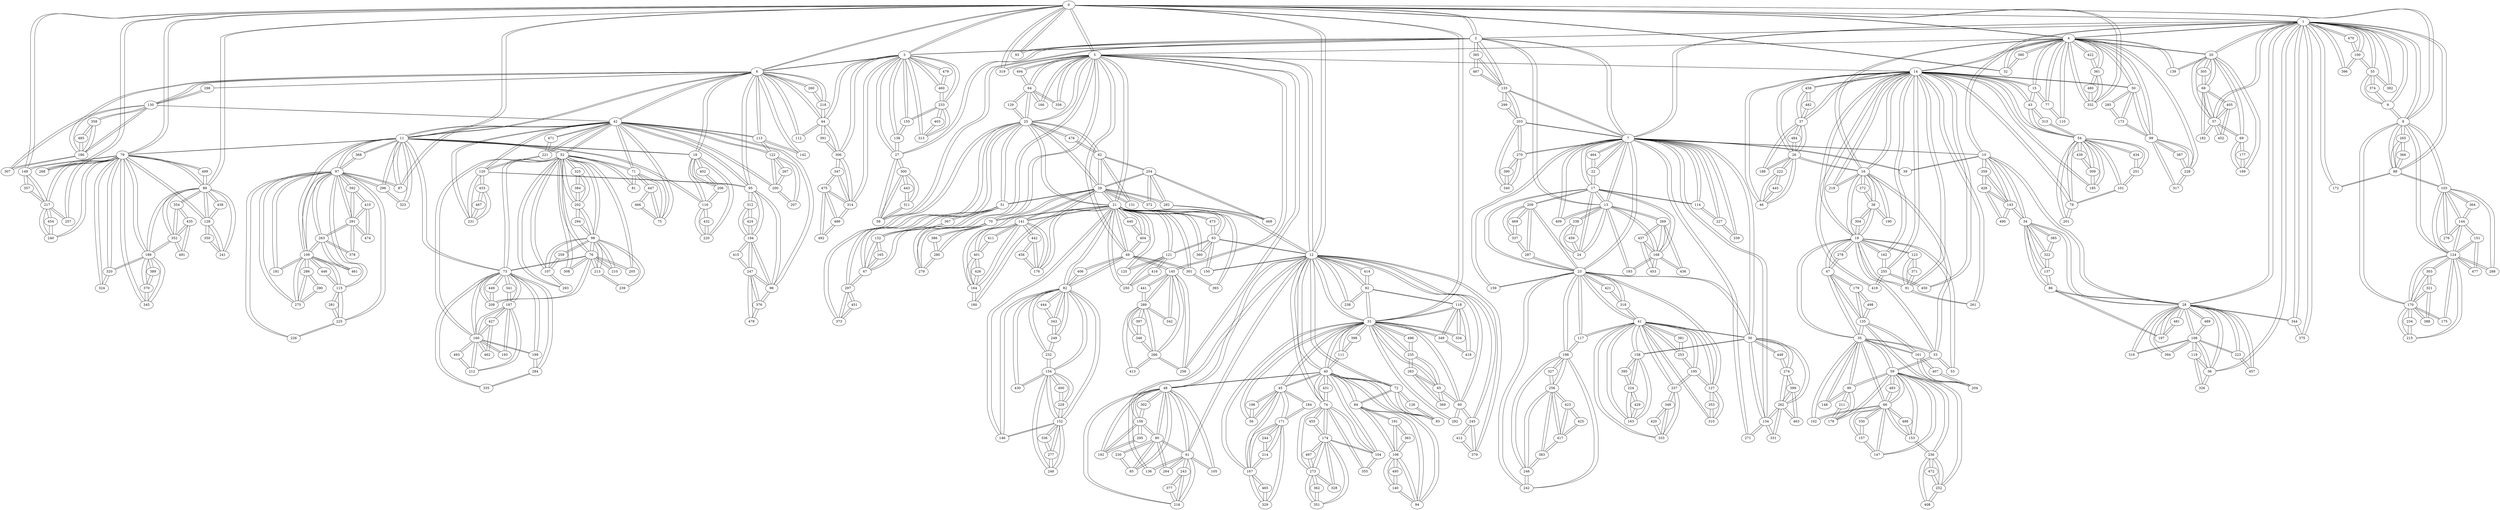 graph grafoPrueba {
0 -- 1
0 -- 2
0 -- 3
0 -- 4
0 -- 5
0 -- 6
0 -- 8
0 -- 11
0 -- 12
0 -- 31
0 -- 32
0 -- 79
0 -- 89
0 -- 93
0 -- 149
0 -- 268
0 -- 319
0 -- 332
1 -- 0
1 -- 2
1 -- 4
1 -- 7
1 -- 8
1 -- 9
1 -- 10
1 -- 20
1 -- 28
1 -- 36
1 -- 55
1 -- 57
1 -- 88
1 -- 100
1 -- 172
1 -- 344
1 -- 375
1 -- 382
1 -- 396
1 -- 470
2 -- 1
2 -- 0
2 -- 3
2 -- 7
2 -- 13
2 -- 27
2 -- 58
2 -- 93
2 -- 133
2 -- 365
3 -- 0
3 -- 2
3 -- 6
3 -- 27
3 -- 44
3 -- 138
3 -- 155
3 -- 233
3 -- 306
3 -- 313
3 -- 314
3 -- 460
3 -- 479
4 -- 1
4 -- 0
4 -- 5
4 -- 14
4 -- 15
4 -- 16
4 -- 20
4 -- 32
4 -- 50
4 -- 77
4 -- 99
4 -- 110
4 -- 139
4 -- 228
4 -- 332
4 -- 361
4 -- 380
4 -- 422
5 -- 0
5 -- 4
5 -- 12
5 -- 14
5 -- 21
5 -- 25
5 -- 49
5 -- 64
5 -- 70
5 -- 145
5 -- 166
5 -- 258
5 -- 279
5 -- 319
5 -- 356
5 -- 494
6 -- 3
6 -- 0
6 -- 11
6 -- 18
6 -- 42
6 -- 44
6 -- 95
6 -- 112
6 -- 113
6 -- 130
6 -- 142
6 -- 186
6 -- 218
6 -- 260
6 -- 298
7 -- 1
7 -- 2
7 -- 10
7 -- 13
7 -- 17
7 -- 22
7 -- 23
7 -- 30
7 -- 39
7 -- 114
7 -- 133
7 -- 134
7 -- 159
7 -- 203
7 -- 227
7 -- 270
7 -- 271
7 -- 339
7 -- 409
7 -- 464
8 -- 1
8 -- 0
8 -- 9
8 -- 88
8 -- 103
8 -- 124
8 -- 170
8 -- 265
9 -- 8
9 -- 1
9 -- 55
9 -- 374
10 -- 7
10 -- 1
10 -- 28
10 -- 34
10 -- 39
10 -- 143
10 -- 359
11 -- 6
11 -- 0
11 -- 18
11 -- 42
11 -- 52
11 -- 73
11 -- 79
11 -- 87
11 -- 97
11 -- 109
11 -- 116
11 -- 296
11 -- 323
11 -- 368
12 -- 5
12 -- 0
12 -- 21
12 -- 31
12 -- 40
12 -- 48
12 -- 60
12 -- 61
12 -- 63
12 -- 72
12 -- 74
12 -- 92
12 -- 136
12 -- 150
12 -- 238
12 -- 245
12 -- 379
12 -- 414
13 -- 2
13 -- 7
13 -- 17
13 -- 24
13 -- 168
13 -- 183
13 -- 269
13 -- 338
13 -- 409
14 -- 5
14 -- 4
14 -- 15
14 -- 16
14 -- 19
14 -- 26
14 -- 37
14 -- 43
14 -- 46
14 -- 50
14 -- 54
14 -- 78
14 -- 91
14 -- 162
14 -- 185
14 -- 219
14 -- 255
14 -- 261
14 -- 419
14 -- 450
14 -- 458
15 -- 14
15 -- 4
15 -- 43
15 -- 77
16 -- 4
16 -- 14
16 -- 19
16 -- 26
16 -- 33
16 -- 38
16 -- 190
16 -- 219
16 -- 272
17 -- 13
17 -- 7
17 -- 22
17 -- 23
17 -- 24
17 -- 114
17 -- 168
17 -- 209
18 -- 6
18 -- 11
18 -- 116
18 -- 206
18 -- 220
18 -- 402
19 -- 14
19 -- 16
19 -- 33
19 -- 35
19 -- 38
19 -- 47
19 -- 53
19 -- 91
19 -- 123
19 -- 162
19 -- 278
19 -- 304
20 -- 4
20 -- 1
20 -- 57
20 -- 68
20 -- 69
20 -- 139
20 -- 169
20 -- 305
21 -- 12
21 -- 5
21 -- 25
21 -- 29
21 -- 49
21 -- 63
21 -- 70
21 -- 82
21 -- 121
21 -- 125
21 -- 141
21 -- 146
21 -- 176
21 -- 250
21 -- 301
21 -- 360
21 -- 393
21 -- 404
21 -- 440
21 -- 473
22 -- 17
22 -- 7
22 -- 464
23 -- 17
23 -- 7
23 -- 30
23 -- 41
23 -- 117
23 -- 127
23 -- 159
23 -- 198
23 -- 209
23 -- 242
23 -- 287
23 -- 318
23 -- 421
24 -- 17
24 -- 13
24 -- 338
24 -- 459
25 -- 5
25 -- 21
25 -- 29
25 -- 51
25 -- 62
25 -- 64
25 -- 67
25 -- 129
25 -- 297
25 -- 373
25 -- 476
26 -- 16
26 -- 14
26 -- 37
26 -- 46
26 -- 188
26 -- 222
26 -- 484
27 -- 3
27 -- 2
27 -- 58
27 -- 138
27 -- 300
28 -- 10
28 -- 1
28 -- 34
28 -- 36
28 -- 86
28 -- 108
28 -- 197
28 -- 223
28 -- 316
28 -- 344
28 -- 394
28 -- 457
28 -- 481
28 -- 489
29 -- 21
29 -- 25
29 -- 51
29 -- 62
29 -- 131
29 -- 141
29 -- 164
29 -- 180
29 -- 254
29 -- 282
29 -- 372
30 -- 23
30 -- 7
30 -- 41
30 -- 134
30 -- 158
30 -- 262
30 -- 274
30 -- 448
31 -- 12
31 -- 0
31 -- 40
31 -- 45
31 -- 56
31 -- 60
31 -- 65
31 -- 92
31 -- 111
31 -- 118
31 -- 167
31 -- 235
31 -- 292
31 -- 334
31 -- 349
31 -- 398
31 -- 496
32 -- 0
32 -- 4
32 -- 380
33 -- 19
33 -- 16
33 -- 35
33 -- 53
33 -- 59
34 -- 10
34 -- 28
34 -- 86
34 -- 137
34 -- 143
34 -- 322
34 -- 385
35 -- 33
35 -- 19
35 -- 47
35 -- 59
35 -- 66
35 -- 90
35 -- 102
35 -- 135
35 -- 148
35 -- 161
36 -- 1
36 -- 28
36 -- 108
36 -- 119
36 -- 326
37 -- 14
37 -- 26
37 -- 188
37 -- 458
37 -- 482
37 -- 484
38 -- 19
38 -- 16
38 -- 190
38 -- 272
38 -- 304
39 -- 10
39 -- 7
40 -- 12
40 -- 31
40 -- 45
40 -- 48
40 -- 72
40 -- 74
40 -- 83
40 -- 84
40 -- 94
40 -- 104
40 -- 111
40 -- 431
41 -- 30
41 -- 23
41 -- 117
41 -- 127
41 -- 158
41 -- 163
41 -- 195
41 -- 237
41 -- 253
41 -- 310
41 -- 318
41 -- 333
41 -- 381
42 -- 11
42 -- 6
42 -- 52
42 -- 71
42 -- 75
42 -- 87
42 -- 95
42 -- 96
42 -- 113
42 -- 120
42 -- 122
42 -- 130
42 -- 200
42 -- 221
42 -- 231
42 -- 471
43 -- 15
43 -- 14
43 -- 54
43 -- 315
44 -- 6
44 -- 3
44 -- 112
44 -- 218
44 -- 306
44 -- 391
45 -- 40
45 -- 31
45 -- 56
45 -- 167
45 -- 171
45 -- 184
45 -- 196
46 -- 26
46 -- 14
46 -- 222
46 -- 445
47 -- 35
47 -- 19
47 -- 135
47 -- 179
47 -- 278
48 -- 40
48 -- 12
48 -- 61
48 -- 80
48 -- 85
48 -- 105
48 -- 156
48 -- 192
48 -- 216
48 -- 302
49 -- 21
49 -- 5
49 -- 82
49 -- 145
49 -- 301
49 -- 404
49 -- 406
50 -- 14
50 -- 4
50 -- 99
50 -- 173
50 -- 285
51 -- 29
51 -- 25
51 -- 67
51 -- 132
51 -- 367
52 -- 42
52 -- 11
52 -- 71
52 -- 73
52 -- 76
52 -- 81
52 -- 98
52 -- 107
52 -- 160
52 -- 202
52 -- 205
52 -- 293
52 -- 308
52 -- 325
53 -- 33
53 -- 19
54 -- 43
54 -- 14
54 -- 78
54 -- 101
54 -- 185
54 -- 201
54 -- 251
54 -- 309
54 -- 315
54 -- 434
54 -- 439
55 -- 9
55 -- 1
55 -- 100
55 -- 374
55 -- 382
56 -- 45
56 -- 31
56 -- 196
57 -- 20
57 -- 1
57 -- 68
57 -- 69
57 -- 182
57 -- 405
57 -- 452
58 -- 27
58 -- 2
58 -- 300
58 -- 311
59 -- 35
59 -- 33
59 -- 66
59 -- 90
59 -- 147
59 -- 153
59 -- 178
59 -- 236
59 -- 252
59 -- 483
60 -- 31
60 -- 12
60 -- 65
60 -- 245
60 -- 292
61 -- 48
61 -- 12
61 -- 80
61 -- 105
61 -- 136
61 -- 216
61 -- 243
61 -- 264
62 -- 29
62 -- 25
62 -- 131
62 -- 254
62 -- 476
63 -- 21
63 -- 12
63 -- 121
63 -- 150
63 -- 360
63 -- 473
64 -- 5
64 -- 25
64 -- 129
64 -- 166
64 -- 356
64 -- 494
65 -- 31
65 -- 60
65 -- 235
65 -- 283
65 -- 369
66 -- 59
66 -- 35
66 -- 102
66 -- 147
66 -- 153
66 -- 157
66 -- 330
66 -- 483
66 -- 488
67 -- 25
67 -- 51
67 -- 132
67 -- 165
67 -- 297
68 -- 57
68 -- 20
68 -- 182
68 -- 305
68 -- 405
69 -- 20
69 -- 57
69 -- 169
69 -- 177
70 -- 21
70 -- 5
70 -- 279
70 -- 280
70 -- 386
71 -- 52
71 -- 42
71 -- 75
71 -- 81
71 -- 447
72 -- 40
72 -- 12
72 -- 83
72 -- 84
72 -- 126
73 -- 11
73 -- 52
73 -- 76
73 -- 160
73 -- 187
73 -- 199
73 -- 208
73 -- 284
73 -- 335
73 -- 341
73 -- 449
74 -- 12
74 -- 40
74 -- 104
74 -- 174
74 -- 273
74 -- 355
74 -- 431
74 -- 455
75 -- 71
75 -- 42
75 -- 447
75 -- 466
76 -- 73
76 -- 52
76 -- 98
76 -- 205
76 -- 208
76 -- 210
76 -- 213
76 -- 308
77 -- 4
77 -- 15
77 -- 110
78 -- 14
78 -- 54
78 -- 101
78 -- 201
79 -- 0
79 -- 11
79 -- 89
79 -- 128
79 -- 149
79 -- 189
79 -- 217
79 -- 240
79 -- 257
79 -- 268
79 -- 320
79 -- 324
79 -- 345
79 -- 499
80 -- 61
80 -- 48
80 -- 85
80 -- 156
80 -- 230
80 -- 264
81 -- 52
81 -- 71
82 -- 21
82 -- 49
82 -- 146
82 -- 152
82 -- 154
82 -- 232
82 -- 249
82 -- 343
82 -- 406
82 -- 430
82 -- 444
83 -- 72
83 -- 40
83 -- 126
84 -- 72
84 -- 40
84 -- 94
84 -- 106
84 -- 191
85 -- 80
85 -- 48
85 -- 230
86 -- 28
86 -- 34
86 -- 137
86 -- 197
87 -- 42
87 -- 11
87 -- 97
88 -- 8
88 -- 1
88 -- 103
88 -- 172
88 -- 265
88 -- 366
89 -- 79
89 -- 0
89 -- 128
89 -- 189
89 -- 241
89 -- 352
89 -- 354
89 -- 438
89 -- 499
90 -- 59
90 -- 35
90 -- 148
90 -- 178
90 -- 211
91 -- 19
91 -- 14
91 -- 123
91 -- 261
91 -- 371
92 -- 12
92 -- 31
92 -- 118
92 -- 238
92 -- 414
93 -- 2
93 -- 0
94 -- 84
94 -- 40
94 -- 106
94 -- 140
95 -- 6
95 -- 42
95 -- 96
95 -- 120
95 -- 194
95 -- 312
96 -- 95
96 -- 42
96 -- 194
96 -- 247
96 -- 376
97 -- 87
97 -- 11
97 -- 109
97 -- 115
97 -- 181
97 -- 225
97 -- 226
97 -- 263
97 -- 275
97 -- 291
97 -- 296
97 -- 368
97 -- 392
98 -- 76
98 -- 52
98 -- 107
98 -- 202
98 -- 210
98 -- 213
98 -- 239
98 -- 259
98 -- 294
99 -- 50
99 -- 4
99 -- 173
99 -- 228
99 -- 317
99 -- 387
100 -- 55
100 -- 1
100 -- 396
100 -- 470
101 -- 78
101 -- 54
101 -- 251
102 -- 66
102 -- 35
103 -- 8
103 -- 88
103 -- 124
103 -- 144
103 -- 276
103 -- 288
103 -- 364
104 -- 74
104 -- 40
104 -- 174
104 -- 355
105 -- 61
105 -- 48
106 -- 94
106 -- 84
106 -- 140
106 -- 191
106 -- 363
106 -- 495
107 -- 98
107 -- 52
107 -- 259
107 -- 293
108 -- 36
108 -- 28
108 -- 119
108 -- 223
108 -- 316
108 -- 394
108 -- 489
109 -- 97
109 -- 11
109 -- 115
109 -- 181
109 -- 263
109 -- 275
109 -- 286
109 -- 446
109 -- 461
110 -- 77
110 -- 4
111 -- 31
111 -- 40
111 -- 398
112 -- 44
112 -- 6
113 -- 42
113 -- 6
113 -- 122
113 -- 142
114 -- 7
114 -- 17
114 -- 227
115 -- 109
115 -- 97
115 -- 225
115 -- 281
115 -- 446
116 -- 18
116 -- 11
116 -- 206
116 -- 220
116 -- 432
117 -- 41
117 -- 23
117 -- 198
118 -- 31
118 -- 92
118 -- 334
118 -- 349
118 -- 418
119 -- 36
119 -- 108
119 -- 326
120 -- 95
120 -- 42
120 -- 221
120 -- 231
120 -- 433
121 -- 63
121 -- 21
121 -- 125
121 -- 250
121 -- 416
122 -- 113
122 -- 42
122 -- 200
122 -- 207
122 -- 267
123 -- 91
123 -- 19
123 -- 371
124 -- 8
124 -- 103
124 -- 144
124 -- 151
124 -- 170
124 -- 175
124 -- 215
124 -- 288
124 -- 303
124 -- 477
125 -- 121
125 -- 21
126 -- 83
126 -- 72
127 -- 23
127 -- 41
127 -- 195
127 -- 310
127 -- 353
128 -- 89
128 -- 79
128 -- 241
128 -- 350
128 -- 438
129 -- 64
129 -- 25
130 -- 6
130 -- 42
130 -- 186
130 -- 298
130 -- 307
130 -- 358
131 -- 62
131 -- 29
132 -- 51
132 -- 67
132 -- 165
132 -- 367
133 -- 2
133 -- 7
133 -- 203
133 -- 299
133 -- 365
133 -- 487
134 -- 30
134 -- 7
134 -- 262
134 -- 271
134 -- 331
135 -- 35
135 -- 47
135 -- 161
135 -- 179
135 -- 204
135 -- 498
136 -- 61
136 -- 12
137 -- 34
137 -- 86
137 -- 322
138 -- 27
138 -- 3
138 -- 155
139 -- 20
139 -- 4
140 -- 106
140 -- 94
140 -- 495
141 -- 29
141 -- 21
141 -- 164
141 -- 176
141 -- 401
141 -- 411
141 -- 442
142 -- 113
142 -- 6
143 -- 34
143 -- 10
143 -- 359
143 -- 428
143 -- 490
144 -- 124
144 -- 103
144 -- 151
144 -- 276
144 -- 364
145 -- 5
145 -- 49
145 -- 258
145 -- 266
145 -- 289
145 -- 342
145 -- 441
146 -- 82
146 -- 21
146 -- 152
147 -- 66
147 -- 59
147 -- 157
148 -- 90
148 -- 35
149 -- 79
149 -- 0
149 -- 217
149 -- 357
150 -- 12
150 -- 63
151 -- 124
151 -- 144
151 -- 477
152 -- 146
152 -- 82
152 -- 154
152 -- 229
152 -- 248
152 -- 277
152 -- 336
153 -- 66
153 -- 59
153 -- 236
153 -- 488
154 -- 82
154 -- 152
154 -- 229
154 -- 232
154 -- 248
154 -- 400
154 -- 430
155 -- 138
155 -- 3
155 -- 233
156 -- 48
156 -- 80
156 -- 192
156 -- 295
156 -- 302
157 -- 147
157 -- 66
157 -- 330
158 -- 41
158 -- 30
158 -- 163
158 -- 224
158 -- 395
159 -- 23
159 -- 7
160 -- 73
160 -- 52
160 -- 187
160 -- 193
160 -- 199
160 -- 212
160 -- 427
160 -- 462
160 -- 493
161 -- 135
161 -- 35
161 -- 204
161 -- 407
162 -- 14
162 -- 19
162 -- 255
163 -- 158
163 -- 41
163 -- 224
163 -- 429
164 -- 141
164 -- 29
164 -- 180
164 -- 401
164 -- 426
165 -- 67
165 -- 132
166 -- 64
166 -- 5
167 -- 45
167 -- 31
167 -- 171
167 -- 214
167 -- 329
167 -- 465
168 -- 13
168 -- 17
168 -- 183
168 -- 269
168 -- 436
168 -- 437
168 -- 453
169 -- 69
169 -- 20
169 -- 177
170 -- 124
170 -- 8
170 -- 175
170 -- 215
170 -- 234
170 -- 303
170 -- 321
170 -- 388
171 -- 167
171 -- 45
171 -- 184
171 -- 214
171 -- 244
171 -- 329
172 -- 88
172 -- 1
173 -- 99
173 -- 50
173 -- 285
174 -- 74
174 -- 104
174 -- 273
174 -- 328
174 -- 351
174 -- 455
174 -- 497
175 -- 124
175 -- 170
176 -- 141
176 -- 21
176 -- 442
176 -- 456
177 -- 69
177 -- 169
178 -- 90
178 -- 59
178 -- 211
179 -- 135
179 -- 47
179 -- 498
180 -- 164
180 -- 29
181 -- 109
181 -- 97
182 -- 68
182 -- 57
183 -- 168
183 -- 13
184 -- 171
184 -- 45
185 -- 54
185 -- 14
185 -- 309
186 -- 130
186 -- 6
186 -- 307
186 -- 358
186 -- 485
187 -- 160
187 -- 73
187 -- 193
187 -- 212
187 -- 341
187 -- 427
188 -- 37
188 -- 26
189 -- 89
189 -- 79
189 -- 320
189 -- 345
189 -- 352
189 -- 370
189 -- 389
190 -- 38
190 -- 16
191 -- 84
191 -- 106
191 -- 363
192 -- 156
192 -- 48
192 -- 295
193 -- 187
193 -- 160
194 -- 96
194 -- 95
194 -- 247
194 -- 312
194 -- 415
194 -- 424
195 -- 127
195 -- 41
195 -- 237
195 -- 253
196 -- 45
196 -- 56
197 -- 86
197 -- 28
197 -- 481
198 -- 117
198 -- 23
198 -- 242
198 -- 246
198 -- 256
198 -- 327
199 -- 160
199 -- 73
199 -- 284
200 -- 122
200 -- 42
200 -- 207
200 -- 267
201 -- 54
201 -- 78
202 -- 98
202 -- 52
202 -- 294
202 -- 325
202 -- 384
203 -- 133
203 -- 7
203 -- 270
203 -- 299
203 -- 340
204 -- 161
204 -- 135
204 -- 407
205 -- 76
205 -- 52
206 -- 18
206 -- 116
206 -- 402
207 -- 200
207 -- 122
208 -- 76
208 -- 73
208 -- 449
209 -- 17
209 -- 23
209 -- 287
209 -- 337
209 -- 469
210 -- 98
210 -- 76
211 -- 90
211 -- 178
212 -- 187
212 -- 160
212 -- 493
213 -- 98
213 -- 76
213 -- 239
214 -- 171
214 -- 167
214 -- 244
215 -- 124
215 -- 170
215 -- 234
216 -- 61
216 -- 48
216 -- 243
216 -- 377
217 -- 149
217 -- 79
217 -- 240
217 -- 257
217 -- 357
217 -- 454
218 -- 44
218 -- 6
218 -- 260
219 -- 16
219 -- 14
220 -- 116
220 -- 18
220 -- 432
221 -- 120
221 -- 42
221 -- 471
222 -- 46
222 -- 26
222 -- 445
223 -- 108
223 -- 28
223 -- 457
224 -- 163
224 -- 158
224 -- 395
224 -- 429
225 -- 115
225 -- 97
225 -- 226
225 -- 281
226 -- 225
226 -- 97
227 -- 114
227 -- 7
227 -- 339
228 -- 99
228 -- 4
228 -- 317
228 -- 387
229 -- 154
229 -- 152
229 -- 400
230 -- 80
230 -- 85
231 -- 120
231 -- 42
231 -- 433
231 -- 467
232 -- 154
232 -- 82
232 -- 249
233 -- 155
233 -- 3
233 -- 313
233 -- 403
233 -- 460
234 -- 170
234 -- 215
235 -- 65
235 -- 31
235 -- 283
235 -- 496
236 -- 153
236 -- 59
236 -- 252
236 -- 408
236 -- 472
237 -- 195
237 -- 41
237 -- 333
237 -- 348
238 -- 92
238 -- 12
239 -- 213
239 -- 98
240 -- 79
240 -- 217
240 -- 454
241 -- 128
241 -- 89
241 -- 350
242 -- 198
242 -- 23
242 -- 246
243 -- 216
243 -- 61
243 -- 377
244 -- 171
244 -- 214
245 -- 60
245 -- 12
245 -- 379
245 -- 412
246 -- 242
246 -- 198
246 -- 256
246 -- 383
247 -- 96
247 -- 194
247 -- 376
247 -- 415
247 -- 478
248 -- 152
248 -- 154
248 -- 277
249 -- 232
249 -- 82
249 -- 343
250 -- 121
250 -- 21
250 -- 416
251 -- 101
251 -- 54
251 -- 434
252 -- 236
252 -- 59
252 -- 408
252 -- 472
253 -- 195
253 -- 41
253 -- 381
254 -- 62
254 -- 29
254 -- 282
254 -- 372
254 -- 468
255 -- 162
255 -- 14
255 -- 419
255 -- 450
256 -- 246
256 -- 198
256 -- 327
256 -- 383
256 -- 417
256 -- 423
257 -- 217
257 -- 79
258 -- 145
258 -- 5
258 -- 266
259 -- 107
259 -- 98
260 -- 218
260 -- 6
261 -- 91
261 -- 14
262 -- 134
262 -- 30
262 -- 274
262 -- 331
262 -- 399
262 -- 463
263 -- 97
263 -- 109
263 -- 291
263 -- 378
263 -- 461
264 -- 80
264 -- 61
265 -- 88
265 -- 8
265 -- 366
266 -- 258
266 -- 145
266 -- 289
266 -- 346
266 -- 413
267 -- 200
267 -- 122
268 -- 79
268 -- 0
269 -- 168
269 -- 13
269 -- 436
269 -- 437
270 -- 203
270 -- 7
270 -- 340
270 -- 390
271 -- 134
271 -- 7
272 -- 38
272 -- 16
273 -- 174
273 -- 74
273 -- 328
273 -- 351
273 -- 362
273 -- 497
274 -- 30
274 -- 262
274 -- 399
274 -- 448
275 -- 109
275 -- 97
275 -- 286
275 -- 290
276 -- 103
276 -- 144
277 -- 248
277 -- 152
277 -- 336
278 -- 47
278 -- 19
279 -- 70
279 -- 5
279 -- 280
280 -- 279
280 -- 70
280 -- 386
281 -- 115
281 -- 225
282 -- 254
282 -- 29
282 -- 468
283 -- 235
283 -- 65
283 -- 369
284 -- 199
284 -- 73
284 -- 335
285 -- 173
285 -- 50
286 -- 275
286 -- 109
286 -- 290
287 -- 209
287 -- 23
287 -- 337
288 -- 124
288 -- 103
289 -- 266
289 -- 145
289 -- 342
289 -- 346
289 -- 397
289 -- 413
289 -- 441
290 -- 286
290 -- 275
291 -- 263
291 -- 97
291 -- 378
291 -- 392
291 -- 410
291 -- 474
292 -- 60
292 -- 31
293 -- 107
293 -- 52
294 -- 202
294 -- 98
295 -- 192
295 -- 156
296 -- 97
296 -- 11
296 -- 323
297 -- 67
297 -- 25
297 -- 373
297 -- 451
298 -- 130
298 -- 6
299 -- 203
299 -- 133
300 -- 58
300 -- 27
300 -- 311
300 -- 443
301 -- 49
301 -- 21
301 -- 393
302 -- 48
302 -- 156
303 -- 124
303 -- 170
303 -- 321
304 -- 38
304 -- 19
305 -- 68
305 -- 20
306 -- 3
306 -- 44
306 -- 314
306 -- 347
306 -- 391
307 -- 186
307 -- 130
308 -- 76
308 -- 52
309 -- 185
309 -- 54
309 -- 439
310 -- 127
310 -- 41
310 -- 353
311 -- 58
311 -- 300
311 -- 443
312 -- 194
312 -- 95
312 -- 424
313 -- 233
313 -- 3
313 -- 403
314 -- 306
314 -- 3
314 -- 347
314 -- 475
314 -- 486
315 -- 43
315 -- 54
316 -- 28
316 -- 108
317 -- 228
317 -- 99
318 -- 41
318 -- 23
318 -- 421
319 -- 5
319 -- 0
320 -- 79
320 -- 189
320 -- 324
321 -- 303
321 -- 170
321 -- 388
322 -- 137
322 -- 34
322 -- 385
323 -- 296
323 -- 11
324 -- 320
324 -- 79
325 -- 202
325 -- 52
325 -- 384
326 -- 36
326 -- 119
327 -- 256
327 -- 198
328 -- 273
328 -- 174
329 -- 167
329 -- 171
329 -- 465
330 -- 157
330 -- 66
331 -- 262
331 -- 134
332 -- 4
332 -- 0
332 -- 361
332 -- 480
333 -- 237
333 -- 41
333 -- 348
333 -- 420
334 -- 31
334 -- 118
335 -- 284
335 -- 73
336 -- 277
336 -- 152
337 -- 287
337 -- 209
337 -- 469
338 -- 24
338 -- 13
338 -- 459
339 -- 227
339 -- 7
340 -- 270
340 -- 203
340 -- 390
341 -- 187
341 -- 73
342 -- 145
342 -- 289
343 -- 249
343 -- 82
343 -- 444
344 -- 28
344 -- 1
344 -- 375
345 -- 189
345 -- 79
345 -- 370
346 -- 289
346 -- 266
346 -- 397
347 -- 314
347 -- 306
347 -- 475
348 -- 333
348 -- 237
348 -- 420
349 -- 118
349 -- 31
349 -- 418
350 -- 241
350 -- 128
351 -- 174
351 -- 273
351 -- 362
352 -- 89
352 -- 189
352 -- 354
352 -- 435
352 -- 491
353 -- 310
353 -- 127
354 -- 352
354 -- 89
354 -- 435
355 -- 74
355 -- 104
356 -- 64
356 -- 5
357 -- 149
357 -- 217
358 -- 130
358 -- 186
358 -- 485
359 -- 143
359 -- 10
359 -- 428
360 -- 21
360 -- 63
361 -- 332
361 -- 4
361 -- 422
361 -- 480
362 -- 273
362 -- 351
363 -- 106
363 -- 191
364 -- 103
364 -- 144
365 -- 133
365 -- 2
365 -- 487
366 -- 88
366 -- 265
367 -- 51
367 -- 132
368 -- 11
368 -- 97
369 -- 283
369 -- 65
370 -- 345
370 -- 189
370 -- 389
371 -- 123
371 -- 91
372 -- 254
372 -- 29
373 -- 297
373 -- 25
373 -- 451
374 -- 55
374 -- 9
375 -- 344
375 -- 1
376 -- 96
376 -- 247
376 -- 478
377 -- 243
377 -- 216
378 -- 291
378 -- 263
379 -- 245
379 -- 12
379 -- 412
380 -- 32
380 -- 4
381 -- 253
381 -- 41
382 -- 55
382 -- 1
383 -- 256
383 -- 246
383 -- 417
384 -- 325
384 -- 202
385 -- 322
385 -- 34
386 -- 280
386 -- 70
387 -- 228
387 -- 99
388 -- 321
388 -- 170
389 -- 189
389 -- 370
390 -- 340
390 -- 270
391 -- 306
391 -- 44
392 -- 291
392 -- 97
392 -- 410
393 -- 301
393 -- 21
394 -- 28
394 -- 108
395 -- 224
395 -- 158
396 -- 100
396 -- 1
397 -- 289
397 -- 346
398 -- 31
398 -- 111
399 -- 262
399 -- 274
399 -- 463
400 -- 229
400 -- 154
401 -- 141
401 -- 164
401 -- 411
401 -- 426
402 -- 18
402 -- 206
403 -- 313
403 -- 233
404 -- 49
404 -- 21
404 -- 440
405 -- 68
405 -- 57
405 -- 452
406 -- 49
406 -- 82
407 -- 204
407 -- 161
408 -- 236
408 -- 252
409 -- 13
409 -- 7
410 -- 291
410 -- 392
410 -- 474
411 -- 141
411 -- 401
412 -- 245
412 -- 379
413 -- 266
413 -- 289
414 -- 92
414 -- 12
415 -- 194
415 -- 247
416 -- 121
416 -- 250
417 -- 383
417 -- 256
417 -- 423
417 -- 425
418 -- 118
418 -- 349
419 -- 255
419 -- 14
420 -- 348
420 -- 333
421 -- 318
421 -- 23
422 -- 4
422 -- 361
423 -- 417
423 -- 256
423 -- 425
424 -- 194
424 -- 312
425 -- 423
425 -- 417
426 -- 401
426 -- 164
427 -- 187
427 -- 160
427 -- 462
428 -- 359
428 -- 143
428 -- 490
429 -- 224
429 -- 163
430 -- 154
430 -- 82
431 -- 74
431 -- 40
432 -- 220
432 -- 116
433 -- 231
433 -- 120
433 -- 467
434 -- 251
434 -- 54
435 -- 354
435 -- 352
435 -- 491
436 -- 269
436 -- 168
437 -- 168
437 -- 269
437 -- 453
438 -- 128
438 -- 89
439 -- 309
439 -- 54
440 -- 404
440 -- 21
441 -- 145
441 -- 289
442 -- 176
442 -- 141
442 -- 456
443 -- 311
443 -- 300
444 -- 343
444 -- 82
445 -- 222
445 -- 46
446 -- 109
446 -- 115
447 -- 75
447 -- 71
447 -- 466
448 -- 274
448 -- 30
449 -- 208
449 -- 73
450 -- 255
450 -- 14
451 -- 373
451 -- 297
452 -- 57
452 -- 405
453 -- 437
453 -- 168
454 -- 240
454 -- 217
455 -- 74
455 -- 174
456 -- 176
456 -- 442
457 -- 223
457 -- 28
458 -- 37
458 -- 14
458 -- 482
459 -- 24
459 -- 338
460 -- 233
460 -- 3
460 -- 479
461 -- 263
461 -- 109
462 -- 427
462 -- 160
463 -- 399
463 -- 262
464 -- 22
464 -- 7
465 -- 329
465 -- 167
466 -- 75
466 -- 447
467 -- 231
467 -- 433
468 -- 282
468 -- 254
469 -- 209
469 -- 337
470 -- 100
470 -- 1
471 -- 221
471 -- 42
472 -- 236
472 -- 252
473 -- 63
473 -- 21
474 -- 410
474 -- 291
475 -- 347
475 -- 314
475 -- 486
475 -- 492
476 -- 62
476 -- 25
477 -- 151
477 -- 124
478 -- 376
478 -- 247
479 -- 460
479 -- 3
480 -- 361
480 -- 332
481 -- 197
481 -- 28
482 -- 37
482 -- 458
483 -- 66
483 -- 59
484 -- 37
484 -- 26
485 -- 186
485 -- 358
486 -- 475
486 -- 314
486 -- 492
487 -- 365
487 -- 133
488 -- 66
488 -- 153
489 -- 108
489 -- 28
490 -- 143
490 -- 428
491 -- 435
491 -- 352
492 -- 486
492 -- 475
493 -- 212
493 -- 160
494 -- 64
494 -- 5
495 -- 140
495 -- 106
496 -- 235
496 -- 31
497 -- 273
497 -- 174
498 -- 135
498 -- 179
499 -- 89
499 -- 79
}
